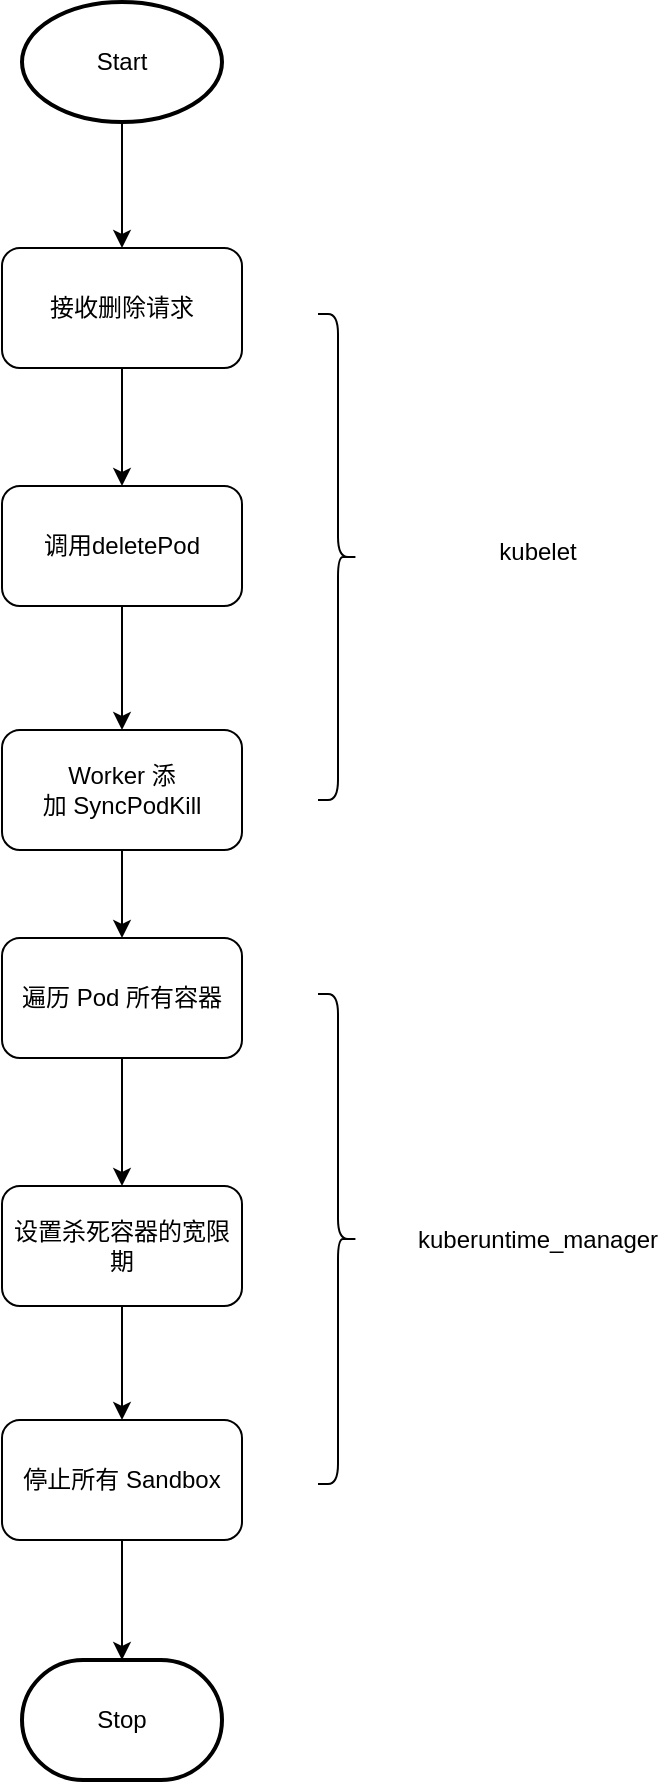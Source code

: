 <mxfile version="15.8.7" type="device"><diagram id="fNstGtqlH4flYrRUX4FX" name="第 1 页"><mxGraphModel dx="1483" dy="927" grid="0" gridSize="10" guides="1" tooltips="1" connect="1" arrows="1" fold="1" page="1" pageScale="1" pageWidth="827" pageHeight="1169" math="0" shadow="0"><root><mxCell id="0"/><mxCell id="1" parent="0"/><mxCell id="SQl_bGN7YnIZEHFswMos-13" style="edgeStyle=orthogonalEdgeStyle;rounded=0;orthogonalLoop=1;jettySize=auto;html=1;exitX=0.5;exitY=1;exitDx=0;exitDy=0;exitPerimeter=0;entryX=0.5;entryY=0;entryDx=0;entryDy=0;" edge="1" parent="1" source="SQl_bGN7YnIZEHFswMos-1" target="SQl_bGN7YnIZEHFswMos-3"><mxGeometry relative="1" as="geometry"/></mxCell><mxCell id="SQl_bGN7YnIZEHFswMos-1" value="Start" style="strokeWidth=2;html=1;shape=mxgraph.flowchart.start_1;whiteSpace=wrap;" vertex="1" parent="1"><mxGeometry x="362" y="304" width="100" height="60" as="geometry"/></mxCell><mxCell id="SQl_bGN7YnIZEHFswMos-14" style="edgeStyle=orthogonalEdgeStyle;rounded=0;orthogonalLoop=1;jettySize=auto;html=1;exitX=0.5;exitY=1;exitDx=0;exitDy=0;" edge="1" parent="1" source="SQl_bGN7YnIZEHFswMos-3" target="SQl_bGN7YnIZEHFswMos-4"><mxGeometry relative="1" as="geometry"/></mxCell><mxCell id="SQl_bGN7YnIZEHFswMos-3" value="接收删除请求" style="rounded=1;whiteSpace=wrap;html=1;" vertex="1" parent="1"><mxGeometry x="352" y="427" width="120" height="60" as="geometry"/></mxCell><mxCell id="SQl_bGN7YnIZEHFswMos-15" style="edgeStyle=orthogonalEdgeStyle;rounded=0;orthogonalLoop=1;jettySize=auto;html=1;exitX=0.5;exitY=1;exitDx=0;exitDy=0;entryX=0.5;entryY=0;entryDx=0;entryDy=0;" edge="1" parent="1" source="SQl_bGN7YnIZEHFswMos-4" target="SQl_bGN7YnIZEHFswMos-6"><mxGeometry relative="1" as="geometry"/></mxCell><mxCell id="SQl_bGN7YnIZEHFswMos-4" value="调用deletePod" style="rounded=1;whiteSpace=wrap;html=1;" vertex="1" parent="1"><mxGeometry x="352" y="546" width="120" height="60" as="geometry"/></mxCell><mxCell id="SQl_bGN7YnIZEHFswMos-5" value="kubelet" style="text;html=1;strokeColor=none;fillColor=none;align=center;verticalAlign=middle;whiteSpace=wrap;rounded=0;" vertex="1" parent="1"><mxGeometry x="590" y="564" width="60" height="30" as="geometry"/></mxCell><mxCell id="SQl_bGN7YnIZEHFswMos-16" style="edgeStyle=orthogonalEdgeStyle;rounded=0;orthogonalLoop=1;jettySize=auto;html=1;exitX=0.5;exitY=1;exitDx=0;exitDy=0;entryX=0.5;entryY=0;entryDx=0;entryDy=0;" edge="1" parent="1" source="SQl_bGN7YnIZEHFswMos-6" target="SQl_bGN7YnIZEHFswMos-7"><mxGeometry relative="1" as="geometry"/></mxCell><mxCell id="SQl_bGN7YnIZEHFswMos-6" value="Worker 添加&amp;nbsp;SyncPodKill" style="rounded=1;whiteSpace=wrap;html=1;" vertex="1" parent="1"><mxGeometry x="352" y="668" width="120" height="60" as="geometry"/></mxCell><mxCell id="SQl_bGN7YnIZEHFswMos-17" style="edgeStyle=orthogonalEdgeStyle;rounded=0;orthogonalLoop=1;jettySize=auto;html=1;exitX=0.5;exitY=1;exitDx=0;exitDy=0;entryX=0.5;entryY=0;entryDx=0;entryDy=0;" edge="1" parent="1" source="SQl_bGN7YnIZEHFswMos-7" target="SQl_bGN7YnIZEHFswMos-9"><mxGeometry relative="1" as="geometry"/></mxCell><mxCell id="SQl_bGN7YnIZEHFswMos-7" value="遍历 Pod 所有容器" style="rounded=1;whiteSpace=wrap;html=1;" vertex="1" parent="1"><mxGeometry x="352" y="772" width="120" height="60" as="geometry"/></mxCell><mxCell id="SQl_bGN7YnIZEHFswMos-8" value="&lt;span&gt;kuberuntime_manager&lt;/span&gt;" style="text;html=1;strokeColor=none;fillColor=none;align=center;verticalAlign=middle;whiteSpace=wrap;rounded=0;" vertex="1" parent="1"><mxGeometry x="590" y="907.5" width="60" height="30" as="geometry"/></mxCell><mxCell id="SQl_bGN7YnIZEHFswMos-18" style="edgeStyle=orthogonalEdgeStyle;rounded=0;orthogonalLoop=1;jettySize=auto;html=1;exitX=0.5;exitY=1;exitDx=0;exitDy=0;entryX=0.5;entryY=0;entryDx=0;entryDy=0;" edge="1" parent="1" source="SQl_bGN7YnIZEHFswMos-9" target="SQl_bGN7YnIZEHFswMos-10"><mxGeometry relative="1" as="geometry"/></mxCell><mxCell id="SQl_bGN7YnIZEHFswMos-9" value="设置杀死容器的宽限期" style="rounded=1;whiteSpace=wrap;html=1;" vertex="1" parent="1"><mxGeometry x="352" y="896" width="120" height="60" as="geometry"/></mxCell><mxCell id="SQl_bGN7YnIZEHFswMos-19" style="edgeStyle=orthogonalEdgeStyle;rounded=0;orthogonalLoop=1;jettySize=auto;html=1;exitX=0.5;exitY=1;exitDx=0;exitDy=0;entryX=0.5;entryY=0;entryDx=0;entryDy=0;entryPerimeter=0;" edge="1" parent="1" source="SQl_bGN7YnIZEHFswMos-10" target="SQl_bGN7YnIZEHFswMos-11"><mxGeometry relative="1" as="geometry"/></mxCell><mxCell id="SQl_bGN7YnIZEHFswMos-10" value="停止所有 Sandbox" style="rounded=1;whiteSpace=wrap;html=1;" vertex="1" parent="1"><mxGeometry x="352" y="1013" width="120" height="60" as="geometry"/></mxCell><mxCell id="SQl_bGN7YnIZEHFswMos-11" value="Stop" style="strokeWidth=2;html=1;shape=mxgraph.flowchart.terminator;whiteSpace=wrap;" vertex="1" parent="1"><mxGeometry x="362" y="1133" width="100" height="60" as="geometry"/></mxCell><mxCell id="SQl_bGN7YnIZEHFswMos-27" value="" style="shape=curlyBracket;whiteSpace=wrap;html=1;rounded=1;flipH=1;" vertex="1" parent="1"><mxGeometry x="510" y="800" width="20" height="245" as="geometry"/></mxCell><mxCell id="SQl_bGN7YnIZEHFswMos-28" value="" style="shape=curlyBracket;whiteSpace=wrap;html=1;rounded=1;flipH=1;" vertex="1" parent="1"><mxGeometry x="510" y="460" width="20" height="243" as="geometry"/></mxCell></root></mxGraphModel></diagram></mxfile>